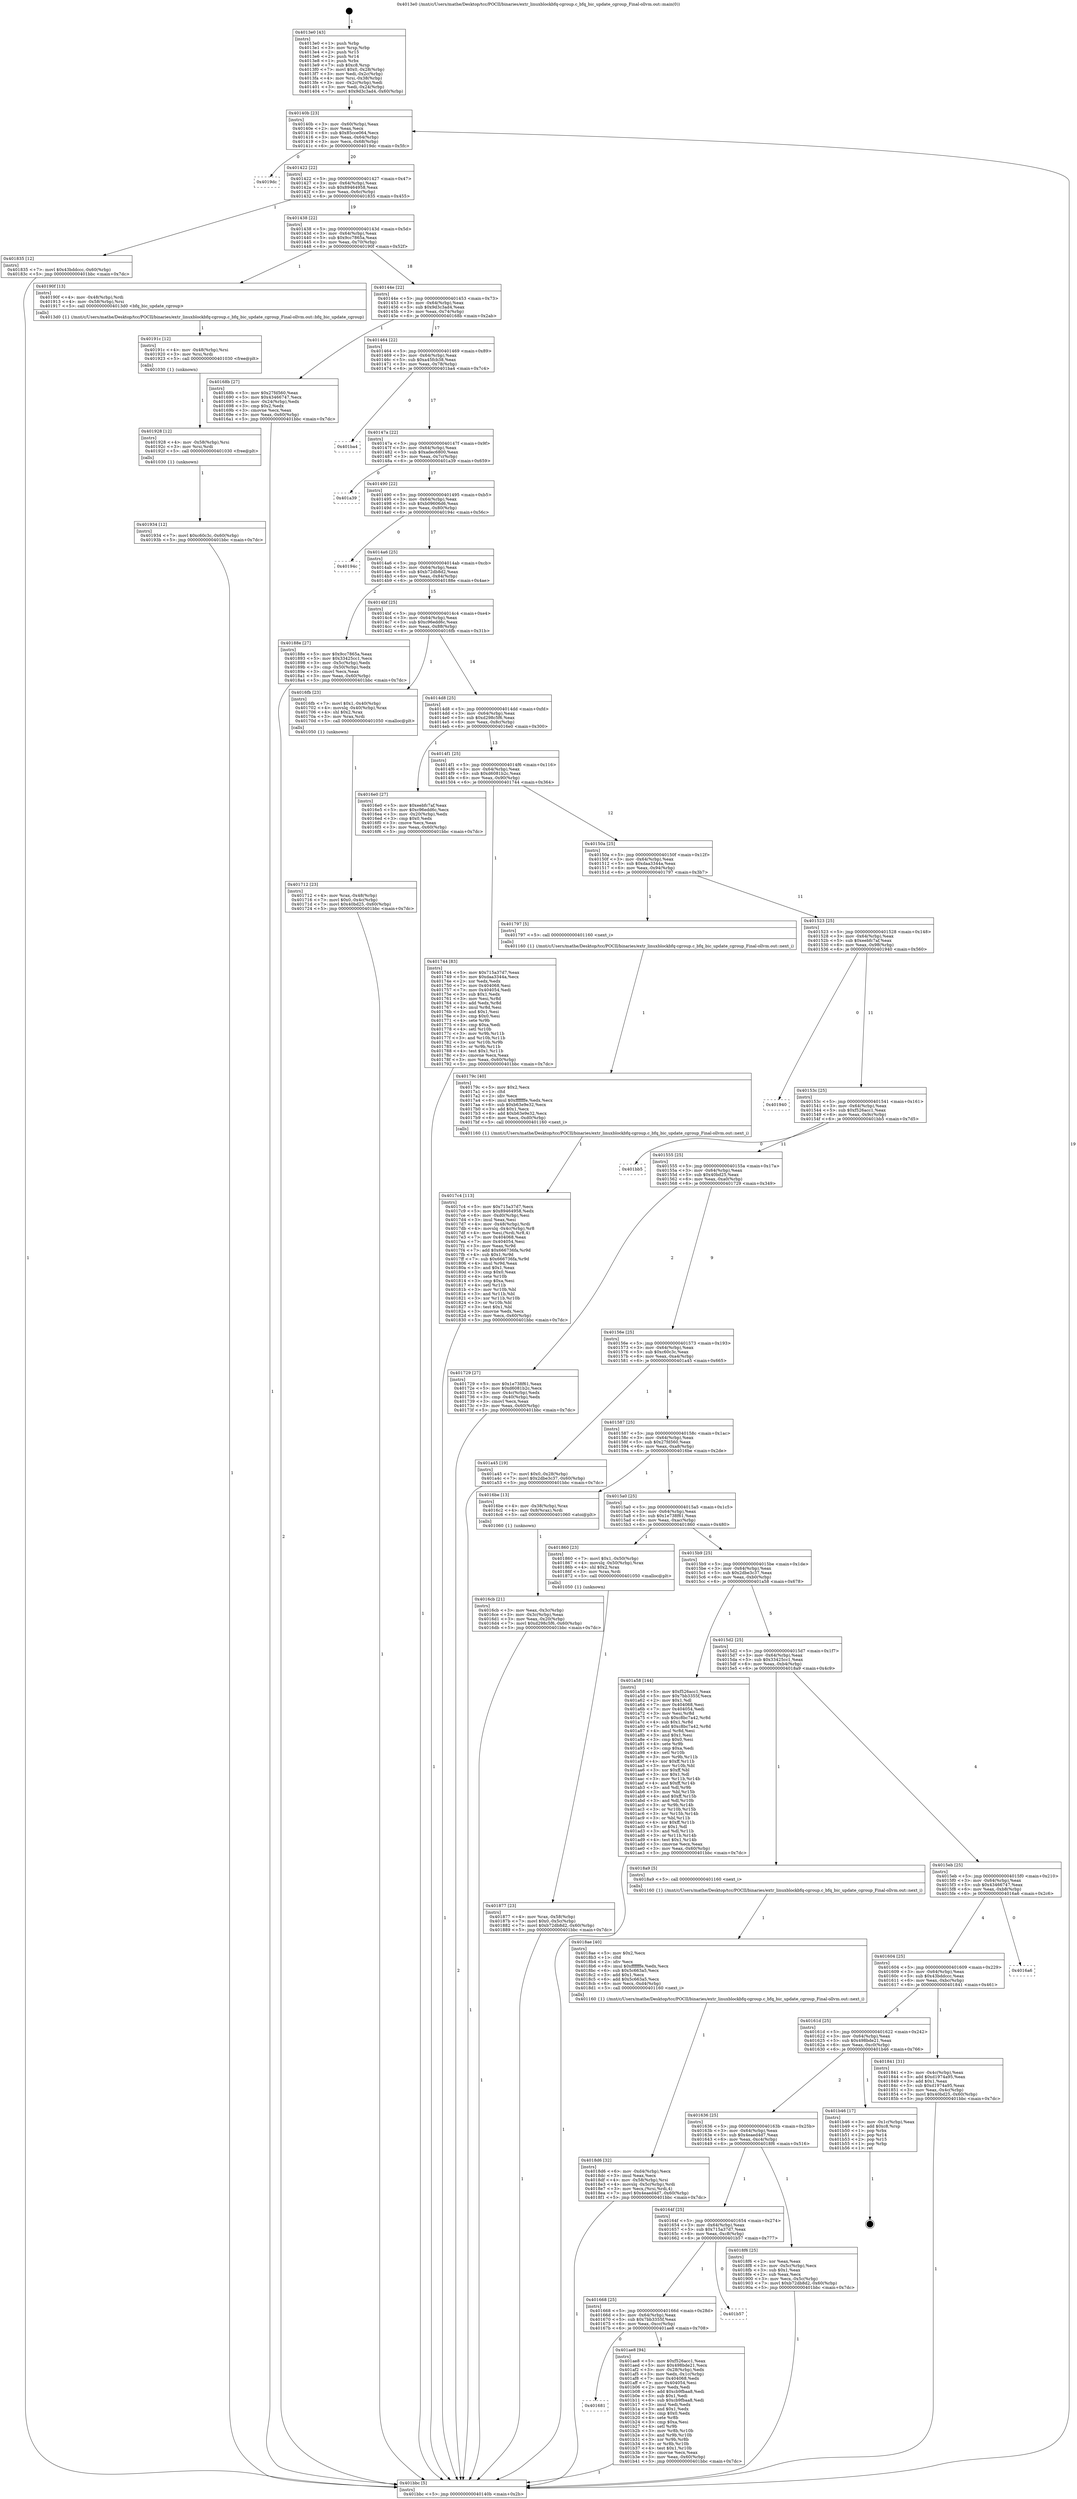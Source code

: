 digraph "0x4013e0" {
  label = "0x4013e0 (/mnt/c/Users/mathe/Desktop/tcc/POCII/binaries/extr_linuxblockbfq-cgroup.c_bfq_bic_update_cgroup_Final-ollvm.out::main(0))"
  labelloc = "t"
  node[shape=record]

  Entry [label="",width=0.3,height=0.3,shape=circle,fillcolor=black,style=filled]
  "0x40140b" [label="{
     0x40140b [23]\l
     | [instrs]\l
     &nbsp;&nbsp;0x40140b \<+3\>: mov -0x60(%rbp),%eax\l
     &nbsp;&nbsp;0x40140e \<+2\>: mov %eax,%ecx\l
     &nbsp;&nbsp;0x401410 \<+6\>: sub $0x85cce064,%ecx\l
     &nbsp;&nbsp;0x401416 \<+3\>: mov %eax,-0x64(%rbp)\l
     &nbsp;&nbsp;0x401419 \<+3\>: mov %ecx,-0x68(%rbp)\l
     &nbsp;&nbsp;0x40141c \<+6\>: je 00000000004019dc \<main+0x5fc\>\l
  }"]
  "0x4019dc" [label="{
     0x4019dc\l
  }", style=dashed]
  "0x401422" [label="{
     0x401422 [22]\l
     | [instrs]\l
     &nbsp;&nbsp;0x401422 \<+5\>: jmp 0000000000401427 \<main+0x47\>\l
     &nbsp;&nbsp;0x401427 \<+3\>: mov -0x64(%rbp),%eax\l
     &nbsp;&nbsp;0x40142a \<+5\>: sub $0x89464958,%eax\l
     &nbsp;&nbsp;0x40142f \<+3\>: mov %eax,-0x6c(%rbp)\l
     &nbsp;&nbsp;0x401432 \<+6\>: je 0000000000401835 \<main+0x455\>\l
  }"]
  Exit [label="",width=0.3,height=0.3,shape=circle,fillcolor=black,style=filled,peripheries=2]
  "0x401835" [label="{
     0x401835 [12]\l
     | [instrs]\l
     &nbsp;&nbsp;0x401835 \<+7\>: movl $0x43bddccc,-0x60(%rbp)\l
     &nbsp;&nbsp;0x40183c \<+5\>: jmp 0000000000401bbc \<main+0x7dc\>\l
  }"]
  "0x401438" [label="{
     0x401438 [22]\l
     | [instrs]\l
     &nbsp;&nbsp;0x401438 \<+5\>: jmp 000000000040143d \<main+0x5d\>\l
     &nbsp;&nbsp;0x40143d \<+3\>: mov -0x64(%rbp),%eax\l
     &nbsp;&nbsp;0x401440 \<+5\>: sub $0x9cc7865a,%eax\l
     &nbsp;&nbsp;0x401445 \<+3\>: mov %eax,-0x70(%rbp)\l
     &nbsp;&nbsp;0x401448 \<+6\>: je 000000000040190f \<main+0x52f\>\l
  }"]
  "0x401681" [label="{
     0x401681\l
  }", style=dashed]
  "0x40190f" [label="{
     0x40190f [13]\l
     | [instrs]\l
     &nbsp;&nbsp;0x40190f \<+4\>: mov -0x48(%rbp),%rdi\l
     &nbsp;&nbsp;0x401913 \<+4\>: mov -0x58(%rbp),%rsi\l
     &nbsp;&nbsp;0x401917 \<+5\>: call 00000000004013d0 \<bfq_bic_update_cgroup\>\l
     | [calls]\l
     &nbsp;&nbsp;0x4013d0 \{1\} (/mnt/c/Users/mathe/Desktop/tcc/POCII/binaries/extr_linuxblockbfq-cgroup.c_bfq_bic_update_cgroup_Final-ollvm.out::bfq_bic_update_cgroup)\l
  }"]
  "0x40144e" [label="{
     0x40144e [22]\l
     | [instrs]\l
     &nbsp;&nbsp;0x40144e \<+5\>: jmp 0000000000401453 \<main+0x73\>\l
     &nbsp;&nbsp;0x401453 \<+3\>: mov -0x64(%rbp),%eax\l
     &nbsp;&nbsp;0x401456 \<+5\>: sub $0x9d3c3ad4,%eax\l
     &nbsp;&nbsp;0x40145b \<+3\>: mov %eax,-0x74(%rbp)\l
     &nbsp;&nbsp;0x40145e \<+6\>: je 000000000040168b \<main+0x2ab\>\l
  }"]
  "0x401ae8" [label="{
     0x401ae8 [94]\l
     | [instrs]\l
     &nbsp;&nbsp;0x401ae8 \<+5\>: mov $0xf526acc1,%eax\l
     &nbsp;&nbsp;0x401aed \<+5\>: mov $0x498bde21,%ecx\l
     &nbsp;&nbsp;0x401af2 \<+3\>: mov -0x28(%rbp),%edx\l
     &nbsp;&nbsp;0x401af5 \<+3\>: mov %edx,-0x1c(%rbp)\l
     &nbsp;&nbsp;0x401af8 \<+7\>: mov 0x404068,%edx\l
     &nbsp;&nbsp;0x401aff \<+7\>: mov 0x404054,%esi\l
     &nbsp;&nbsp;0x401b06 \<+2\>: mov %edx,%edi\l
     &nbsp;&nbsp;0x401b08 \<+6\>: add $0xcb9fbaa8,%edi\l
     &nbsp;&nbsp;0x401b0e \<+3\>: sub $0x1,%edi\l
     &nbsp;&nbsp;0x401b11 \<+6\>: sub $0xcb9fbaa8,%edi\l
     &nbsp;&nbsp;0x401b17 \<+3\>: imul %edi,%edx\l
     &nbsp;&nbsp;0x401b1a \<+3\>: and $0x1,%edx\l
     &nbsp;&nbsp;0x401b1d \<+3\>: cmp $0x0,%edx\l
     &nbsp;&nbsp;0x401b20 \<+4\>: sete %r8b\l
     &nbsp;&nbsp;0x401b24 \<+3\>: cmp $0xa,%esi\l
     &nbsp;&nbsp;0x401b27 \<+4\>: setl %r9b\l
     &nbsp;&nbsp;0x401b2b \<+3\>: mov %r8b,%r10b\l
     &nbsp;&nbsp;0x401b2e \<+3\>: and %r9b,%r10b\l
     &nbsp;&nbsp;0x401b31 \<+3\>: xor %r9b,%r8b\l
     &nbsp;&nbsp;0x401b34 \<+3\>: or %r8b,%r10b\l
     &nbsp;&nbsp;0x401b37 \<+4\>: test $0x1,%r10b\l
     &nbsp;&nbsp;0x401b3b \<+3\>: cmovne %ecx,%eax\l
     &nbsp;&nbsp;0x401b3e \<+3\>: mov %eax,-0x60(%rbp)\l
     &nbsp;&nbsp;0x401b41 \<+5\>: jmp 0000000000401bbc \<main+0x7dc\>\l
  }"]
  "0x40168b" [label="{
     0x40168b [27]\l
     | [instrs]\l
     &nbsp;&nbsp;0x40168b \<+5\>: mov $0x27fd560,%eax\l
     &nbsp;&nbsp;0x401690 \<+5\>: mov $0x43466747,%ecx\l
     &nbsp;&nbsp;0x401695 \<+3\>: mov -0x24(%rbp),%edx\l
     &nbsp;&nbsp;0x401698 \<+3\>: cmp $0x2,%edx\l
     &nbsp;&nbsp;0x40169b \<+3\>: cmovne %ecx,%eax\l
     &nbsp;&nbsp;0x40169e \<+3\>: mov %eax,-0x60(%rbp)\l
     &nbsp;&nbsp;0x4016a1 \<+5\>: jmp 0000000000401bbc \<main+0x7dc\>\l
  }"]
  "0x401464" [label="{
     0x401464 [22]\l
     | [instrs]\l
     &nbsp;&nbsp;0x401464 \<+5\>: jmp 0000000000401469 \<main+0x89\>\l
     &nbsp;&nbsp;0x401469 \<+3\>: mov -0x64(%rbp),%eax\l
     &nbsp;&nbsp;0x40146c \<+5\>: sub $0xa45fcb38,%eax\l
     &nbsp;&nbsp;0x401471 \<+3\>: mov %eax,-0x78(%rbp)\l
     &nbsp;&nbsp;0x401474 \<+6\>: je 0000000000401ba4 \<main+0x7c4\>\l
  }"]
  "0x401bbc" [label="{
     0x401bbc [5]\l
     | [instrs]\l
     &nbsp;&nbsp;0x401bbc \<+5\>: jmp 000000000040140b \<main+0x2b\>\l
  }"]
  "0x4013e0" [label="{
     0x4013e0 [43]\l
     | [instrs]\l
     &nbsp;&nbsp;0x4013e0 \<+1\>: push %rbp\l
     &nbsp;&nbsp;0x4013e1 \<+3\>: mov %rsp,%rbp\l
     &nbsp;&nbsp;0x4013e4 \<+2\>: push %r15\l
     &nbsp;&nbsp;0x4013e6 \<+2\>: push %r14\l
     &nbsp;&nbsp;0x4013e8 \<+1\>: push %rbx\l
     &nbsp;&nbsp;0x4013e9 \<+7\>: sub $0xc8,%rsp\l
     &nbsp;&nbsp;0x4013f0 \<+7\>: movl $0x0,-0x28(%rbp)\l
     &nbsp;&nbsp;0x4013f7 \<+3\>: mov %edi,-0x2c(%rbp)\l
     &nbsp;&nbsp;0x4013fa \<+4\>: mov %rsi,-0x38(%rbp)\l
     &nbsp;&nbsp;0x4013fe \<+3\>: mov -0x2c(%rbp),%edi\l
     &nbsp;&nbsp;0x401401 \<+3\>: mov %edi,-0x24(%rbp)\l
     &nbsp;&nbsp;0x401404 \<+7\>: movl $0x9d3c3ad4,-0x60(%rbp)\l
  }"]
  "0x401668" [label="{
     0x401668 [25]\l
     | [instrs]\l
     &nbsp;&nbsp;0x401668 \<+5\>: jmp 000000000040166d \<main+0x28d\>\l
     &nbsp;&nbsp;0x40166d \<+3\>: mov -0x64(%rbp),%eax\l
     &nbsp;&nbsp;0x401670 \<+5\>: sub $0x7bb3355f,%eax\l
     &nbsp;&nbsp;0x401675 \<+6\>: mov %eax,-0xcc(%rbp)\l
     &nbsp;&nbsp;0x40167b \<+6\>: je 0000000000401ae8 \<main+0x708\>\l
  }"]
  "0x401ba4" [label="{
     0x401ba4\l
  }", style=dashed]
  "0x40147a" [label="{
     0x40147a [22]\l
     | [instrs]\l
     &nbsp;&nbsp;0x40147a \<+5\>: jmp 000000000040147f \<main+0x9f\>\l
     &nbsp;&nbsp;0x40147f \<+3\>: mov -0x64(%rbp),%eax\l
     &nbsp;&nbsp;0x401482 \<+5\>: sub $0xadec6800,%eax\l
     &nbsp;&nbsp;0x401487 \<+3\>: mov %eax,-0x7c(%rbp)\l
     &nbsp;&nbsp;0x40148a \<+6\>: je 0000000000401a39 \<main+0x659\>\l
  }"]
  "0x401b57" [label="{
     0x401b57\l
  }", style=dashed]
  "0x401a39" [label="{
     0x401a39\l
  }", style=dashed]
  "0x401490" [label="{
     0x401490 [22]\l
     | [instrs]\l
     &nbsp;&nbsp;0x401490 \<+5\>: jmp 0000000000401495 \<main+0xb5\>\l
     &nbsp;&nbsp;0x401495 \<+3\>: mov -0x64(%rbp),%eax\l
     &nbsp;&nbsp;0x401498 \<+5\>: sub $0xb09606d6,%eax\l
     &nbsp;&nbsp;0x40149d \<+3\>: mov %eax,-0x80(%rbp)\l
     &nbsp;&nbsp;0x4014a0 \<+6\>: je 000000000040194c \<main+0x56c\>\l
  }"]
  "0x401934" [label="{
     0x401934 [12]\l
     | [instrs]\l
     &nbsp;&nbsp;0x401934 \<+7\>: movl $0xc60c3c,-0x60(%rbp)\l
     &nbsp;&nbsp;0x40193b \<+5\>: jmp 0000000000401bbc \<main+0x7dc\>\l
  }"]
  "0x40194c" [label="{
     0x40194c\l
  }", style=dashed]
  "0x4014a6" [label="{
     0x4014a6 [25]\l
     | [instrs]\l
     &nbsp;&nbsp;0x4014a6 \<+5\>: jmp 00000000004014ab \<main+0xcb\>\l
     &nbsp;&nbsp;0x4014ab \<+3\>: mov -0x64(%rbp),%eax\l
     &nbsp;&nbsp;0x4014ae \<+5\>: sub $0xb72db8d2,%eax\l
     &nbsp;&nbsp;0x4014b3 \<+6\>: mov %eax,-0x84(%rbp)\l
     &nbsp;&nbsp;0x4014b9 \<+6\>: je 000000000040188e \<main+0x4ae\>\l
  }"]
  "0x401928" [label="{
     0x401928 [12]\l
     | [instrs]\l
     &nbsp;&nbsp;0x401928 \<+4\>: mov -0x58(%rbp),%rsi\l
     &nbsp;&nbsp;0x40192c \<+3\>: mov %rsi,%rdi\l
     &nbsp;&nbsp;0x40192f \<+5\>: call 0000000000401030 \<free@plt\>\l
     | [calls]\l
     &nbsp;&nbsp;0x401030 \{1\} (unknown)\l
  }"]
  "0x40188e" [label="{
     0x40188e [27]\l
     | [instrs]\l
     &nbsp;&nbsp;0x40188e \<+5\>: mov $0x9cc7865a,%eax\l
     &nbsp;&nbsp;0x401893 \<+5\>: mov $0x33425cc1,%ecx\l
     &nbsp;&nbsp;0x401898 \<+3\>: mov -0x5c(%rbp),%edx\l
     &nbsp;&nbsp;0x40189b \<+3\>: cmp -0x50(%rbp),%edx\l
     &nbsp;&nbsp;0x40189e \<+3\>: cmovl %ecx,%eax\l
     &nbsp;&nbsp;0x4018a1 \<+3\>: mov %eax,-0x60(%rbp)\l
     &nbsp;&nbsp;0x4018a4 \<+5\>: jmp 0000000000401bbc \<main+0x7dc\>\l
  }"]
  "0x4014bf" [label="{
     0x4014bf [25]\l
     | [instrs]\l
     &nbsp;&nbsp;0x4014bf \<+5\>: jmp 00000000004014c4 \<main+0xe4\>\l
     &nbsp;&nbsp;0x4014c4 \<+3\>: mov -0x64(%rbp),%eax\l
     &nbsp;&nbsp;0x4014c7 \<+5\>: sub $0xc96edd6c,%eax\l
     &nbsp;&nbsp;0x4014cc \<+6\>: mov %eax,-0x88(%rbp)\l
     &nbsp;&nbsp;0x4014d2 \<+6\>: je 00000000004016fb \<main+0x31b\>\l
  }"]
  "0x40191c" [label="{
     0x40191c [12]\l
     | [instrs]\l
     &nbsp;&nbsp;0x40191c \<+4\>: mov -0x48(%rbp),%rsi\l
     &nbsp;&nbsp;0x401920 \<+3\>: mov %rsi,%rdi\l
     &nbsp;&nbsp;0x401923 \<+5\>: call 0000000000401030 \<free@plt\>\l
     | [calls]\l
     &nbsp;&nbsp;0x401030 \{1\} (unknown)\l
  }"]
  "0x4016fb" [label="{
     0x4016fb [23]\l
     | [instrs]\l
     &nbsp;&nbsp;0x4016fb \<+7\>: movl $0x1,-0x40(%rbp)\l
     &nbsp;&nbsp;0x401702 \<+4\>: movslq -0x40(%rbp),%rax\l
     &nbsp;&nbsp;0x401706 \<+4\>: shl $0x2,%rax\l
     &nbsp;&nbsp;0x40170a \<+3\>: mov %rax,%rdi\l
     &nbsp;&nbsp;0x40170d \<+5\>: call 0000000000401050 \<malloc@plt\>\l
     | [calls]\l
     &nbsp;&nbsp;0x401050 \{1\} (unknown)\l
  }"]
  "0x4014d8" [label="{
     0x4014d8 [25]\l
     | [instrs]\l
     &nbsp;&nbsp;0x4014d8 \<+5\>: jmp 00000000004014dd \<main+0xfd\>\l
     &nbsp;&nbsp;0x4014dd \<+3\>: mov -0x64(%rbp),%eax\l
     &nbsp;&nbsp;0x4014e0 \<+5\>: sub $0xd298c5f6,%eax\l
     &nbsp;&nbsp;0x4014e5 \<+6\>: mov %eax,-0x8c(%rbp)\l
     &nbsp;&nbsp;0x4014eb \<+6\>: je 00000000004016e0 \<main+0x300\>\l
  }"]
  "0x40164f" [label="{
     0x40164f [25]\l
     | [instrs]\l
     &nbsp;&nbsp;0x40164f \<+5\>: jmp 0000000000401654 \<main+0x274\>\l
     &nbsp;&nbsp;0x401654 \<+3\>: mov -0x64(%rbp),%eax\l
     &nbsp;&nbsp;0x401657 \<+5\>: sub $0x715a37d7,%eax\l
     &nbsp;&nbsp;0x40165c \<+6\>: mov %eax,-0xc8(%rbp)\l
     &nbsp;&nbsp;0x401662 \<+6\>: je 0000000000401b57 \<main+0x777\>\l
  }"]
  "0x4016e0" [label="{
     0x4016e0 [27]\l
     | [instrs]\l
     &nbsp;&nbsp;0x4016e0 \<+5\>: mov $0xeebfc7af,%eax\l
     &nbsp;&nbsp;0x4016e5 \<+5\>: mov $0xc96edd6c,%ecx\l
     &nbsp;&nbsp;0x4016ea \<+3\>: mov -0x20(%rbp),%edx\l
     &nbsp;&nbsp;0x4016ed \<+3\>: cmp $0x0,%edx\l
     &nbsp;&nbsp;0x4016f0 \<+3\>: cmove %ecx,%eax\l
     &nbsp;&nbsp;0x4016f3 \<+3\>: mov %eax,-0x60(%rbp)\l
     &nbsp;&nbsp;0x4016f6 \<+5\>: jmp 0000000000401bbc \<main+0x7dc\>\l
  }"]
  "0x4014f1" [label="{
     0x4014f1 [25]\l
     | [instrs]\l
     &nbsp;&nbsp;0x4014f1 \<+5\>: jmp 00000000004014f6 \<main+0x116\>\l
     &nbsp;&nbsp;0x4014f6 \<+3\>: mov -0x64(%rbp),%eax\l
     &nbsp;&nbsp;0x4014f9 \<+5\>: sub $0xd6081b2c,%eax\l
     &nbsp;&nbsp;0x4014fe \<+6\>: mov %eax,-0x90(%rbp)\l
     &nbsp;&nbsp;0x401504 \<+6\>: je 0000000000401744 \<main+0x364\>\l
  }"]
  "0x4018f6" [label="{
     0x4018f6 [25]\l
     | [instrs]\l
     &nbsp;&nbsp;0x4018f6 \<+2\>: xor %eax,%eax\l
     &nbsp;&nbsp;0x4018f8 \<+3\>: mov -0x5c(%rbp),%ecx\l
     &nbsp;&nbsp;0x4018fb \<+3\>: sub $0x1,%eax\l
     &nbsp;&nbsp;0x4018fe \<+2\>: sub %eax,%ecx\l
     &nbsp;&nbsp;0x401900 \<+3\>: mov %ecx,-0x5c(%rbp)\l
     &nbsp;&nbsp;0x401903 \<+7\>: movl $0xb72db8d2,-0x60(%rbp)\l
     &nbsp;&nbsp;0x40190a \<+5\>: jmp 0000000000401bbc \<main+0x7dc\>\l
  }"]
  "0x401744" [label="{
     0x401744 [83]\l
     | [instrs]\l
     &nbsp;&nbsp;0x401744 \<+5\>: mov $0x715a37d7,%eax\l
     &nbsp;&nbsp;0x401749 \<+5\>: mov $0xdaa3344a,%ecx\l
     &nbsp;&nbsp;0x40174e \<+2\>: xor %edx,%edx\l
     &nbsp;&nbsp;0x401750 \<+7\>: mov 0x404068,%esi\l
     &nbsp;&nbsp;0x401757 \<+7\>: mov 0x404054,%edi\l
     &nbsp;&nbsp;0x40175e \<+3\>: sub $0x1,%edx\l
     &nbsp;&nbsp;0x401761 \<+3\>: mov %esi,%r8d\l
     &nbsp;&nbsp;0x401764 \<+3\>: add %edx,%r8d\l
     &nbsp;&nbsp;0x401767 \<+4\>: imul %r8d,%esi\l
     &nbsp;&nbsp;0x40176b \<+3\>: and $0x1,%esi\l
     &nbsp;&nbsp;0x40176e \<+3\>: cmp $0x0,%esi\l
     &nbsp;&nbsp;0x401771 \<+4\>: sete %r9b\l
     &nbsp;&nbsp;0x401775 \<+3\>: cmp $0xa,%edi\l
     &nbsp;&nbsp;0x401778 \<+4\>: setl %r10b\l
     &nbsp;&nbsp;0x40177c \<+3\>: mov %r9b,%r11b\l
     &nbsp;&nbsp;0x40177f \<+3\>: and %r10b,%r11b\l
     &nbsp;&nbsp;0x401782 \<+3\>: xor %r10b,%r9b\l
     &nbsp;&nbsp;0x401785 \<+3\>: or %r9b,%r11b\l
     &nbsp;&nbsp;0x401788 \<+4\>: test $0x1,%r11b\l
     &nbsp;&nbsp;0x40178c \<+3\>: cmovne %ecx,%eax\l
     &nbsp;&nbsp;0x40178f \<+3\>: mov %eax,-0x60(%rbp)\l
     &nbsp;&nbsp;0x401792 \<+5\>: jmp 0000000000401bbc \<main+0x7dc\>\l
  }"]
  "0x40150a" [label="{
     0x40150a [25]\l
     | [instrs]\l
     &nbsp;&nbsp;0x40150a \<+5\>: jmp 000000000040150f \<main+0x12f\>\l
     &nbsp;&nbsp;0x40150f \<+3\>: mov -0x64(%rbp),%eax\l
     &nbsp;&nbsp;0x401512 \<+5\>: sub $0xdaa3344a,%eax\l
     &nbsp;&nbsp;0x401517 \<+6\>: mov %eax,-0x94(%rbp)\l
     &nbsp;&nbsp;0x40151d \<+6\>: je 0000000000401797 \<main+0x3b7\>\l
  }"]
  "0x401636" [label="{
     0x401636 [25]\l
     | [instrs]\l
     &nbsp;&nbsp;0x401636 \<+5\>: jmp 000000000040163b \<main+0x25b\>\l
     &nbsp;&nbsp;0x40163b \<+3\>: mov -0x64(%rbp),%eax\l
     &nbsp;&nbsp;0x40163e \<+5\>: sub $0x4eaed4d7,%eax\l
     &nbsp;&nbsp;0x401643 \<+6\>: mov %eax,-0xc4(%rbp)\l
     &nbsp;&nbsp;0x401649 \<+6\>: je 00000000004018f6 \<main+0x516\>\l
  }"]
  "0x401797" [label="{
     0x401797 [5]\l
     | [instrs]\l
     &nbsp;&nbsp;0x401797 \<+5\>: call 0000000000401160 \<next_i\>\l
     | [calls]\l
     &nbsp;&nbsp;0x401160 \{1\} (/mnt/c/Users/mathe/Desktop/tcc/POCII/binaries/extr_linuxblockbfq-cgroup.c_bfq_bic_update_cgroup_Final-ollvm.out::next_i)\l
  }"]
  "0x401523" [label="{
     0x401523 [25]\l
     | [instrs]\l
     &nbsp;&nbsp;0x401523 \<+5\>: jmp 0000000000401528 \<main+0x148\>\l
     &nbsp;&nbsp;0x401528 \<+3\>: mov -0x64(%rbp),%eax\l
     &nbsp;&nbsp;0x40152b \<+5\>: sub $0xeebfc7af,%eax\l
     &nbsp;&nbsp;0x401530 \<+6\>: mov %eax,-0x98(%rbp)\l
     &nbsp;&nbsp;0x401536 \<+6\>: je 0000000000401940 \<main+0x560\>\l
  }"]
  "0x401b46" [label="{
     0x401b46 [17]\l
     | [instrs]\l
     &nbsp;&nbsp;0x401b46 \<+3\>: mov -0x1c(%rbp),%eax\l
     &nbsp;&nbsp;0x401b49 \<+7\>: add $0xc8,%rsp\l
     &nbsp;&nbsp;0x401b50 \<+1\>: pop %rbx\l
     &nbsp;&nbsp;0x401b51 \<+2\>: pop %r14\l
     &nbsp;&nbsp;0x401b53 \<+2\>: pop %r15\l
     &nbsp;&nbsp;0x401b55 \<+1\>: pop %rbp\l
     &nbsp;&nbsp;0x401b56 \<+1\>: ret\l
  }"]
  "0x401940" [label="{
     0x401940\l
  }", style=dashed]
  "0x40153c" [label="{
     0x40153c [25]\l
     | [instrs]\l
     &nbsp;&nbsp;0x40153c \<+5\>: jmp 0000000000401541 \<main+0x161\>\l
     &nbsp;&nbsp;0x401541 \<+3\>: mov -0x64(%rbp),%eax\l
     &nbsp;&nbsp;0x401544 \<+5\>: sub $0xf526acc1,%eax\l
     &nbsp;&nbsp;0x401549 \<+6\>: mov %eax,-0x9c(%rbp)\l
     &nbsp;&nbsp;0x40154f \<+6\>: je 0000000000401bb5 \<main+0x7d5\>\l
  }"]
  "0x4018d6" [label="{
     0x4018d6 [32]\l
     | [instrs]\l
     &nbsp;&nbsp;0x4018d6 \<+6\>: mov -0xd4(%rbp),%ecx\l
     &nbsp;&nbsp;0x4018dc \<+3\>: imul %eax,%ecx\l
     &nbsp;&nbsp;0x4018df \<+4\>: mov -0x58(%rbp),%rsi\l
     &nbsp;&nbsp;0x4018e3 \<+4\>: movslq -0x5c(%rbp),%rdi\l
     &nbsp;&nbsp;0x4018e7 \<+3\>: mov %ecx,(%rsi,%rdi,4)\l
     &nbsp;&nbsp;0x4018ea \<+7\>: movl $0x4eaed4d7,-0x60(%rbp)\l
     &nbsp;&nbsp;0x4018f1 \<+5\>: jmp 0000000000401bbc \<main+0x7dc\>\l
  }"]
  "0x401bb5" [label="{
     0x401bb5\l
  }", style=dashed]
  "0x401555" [label="{
     0x401555 [25]\l
     | [instrs]\l
     &nbsp;&nbsp;0x401555 \<+5\>: jmp 000000000040155a \<main+0x17a\>\l
     &nbsp;&nbsp;0x40155a \<+3\>: mov -0x64(%rbp),%eax\l
     &nbsp;&nbsp;0x40155d \<+5\>: sub $0x40bd25,%eax\l
     &nbsp;&nbsp;0x401562 \<+6\>: mov %eax,-0xa0(%rbp)\l
     &nbsp;&nbsp;0x401568 \<+6\>: je 0000000000401729 \<main+0x349\>\l
  }"]
  "0x4018ae" [label="{
     0x4018ae [40]\l
     | [instrs]\l
     &nbsp;&nbsp;0x4018ae \<+5\>: mov $0x2,%ecx\l
     &nbsp;&nbsp;0x4018b3 \<+1\>: cltd\l
     &nbsp;&nbsp;0x4018b4 \<+2\>: idiv %ecx\l
     &nbsp;&nbsp;0x4018b6 \<+6\>: imul $0xfffffffe,%edx,%ecx\l
     &nbsp;&nbsp;0x4018bc \<+6\>: sub $0x5c663a5,%ecx\l
     &nbsp;&nbsp;0x4018c2 \<+3\>: add $0x1,%ecx\l
     &nbsp;&nbsp;0x4018c5 \<+6\>: add $0x5c663a5,%ecx\l
     &nbsp;&nbsp;0x4018cb \<+6\>: mov %ecx,-0xd4(%rbp)\l
     &nbsp;&nbsp;0x4018d1 \<+5\>: call 0000000000401160 \<next_i\>\l
     | [calls]\l
     &nbsp;&nbsp;0x401160 \{1\} (/mnt/c/Users/mathe/Desktop/tcc/POCII/binaries/extr_linuxblockbfq-cgroup.c_bfq_bic_update_cgroup_Final-ollvm.out::next_i)\l
  }"]
  "0x401729" [label="{
     0x401729 [27]\l
     | [instrs]\l
     &nbsp;&nbsp;0x401729 \<+5\>: mov $0x1e738f61,%eax\l
     &nbsp;&nbsp;0x40172e \<+5\>: mov $0xd6081b2c,%ecx\l
     &nbsp;&nbsp;0x401733 \<+3\>: mov -0x4c(%rbp),%edx\l
     &nbsp;&nbsp;0x401736 \<+3\>: cmp -0x40(%rbp),%edx\l
     &nbsp;&nbsp;0x401739 \<+3\>: cmovl %ecx,%eax\l
     &nbsp;&nbsp;0x40173c \<+3\>: mov %eax,-0x60(%rbp)\l
     &nbsp;&nbsp;0x40173f \<+5\>: jmp 0000000000401bbc \<main+0x7dc\>\l
  }"]
  "0x40156e" [label="{
     0x40156e [25]\l
     | [instrs]\l
     &nbsp;&nbsp;0x40156e \<+5\>: jmp 0000000000401573 \<main+0x193\>\l
     &nbsp;&nbsp;0x401573 \<+3\>: mov -0x64(%rbp),%eax\l
     &nbsp;&nbsp;0x401576 \<+5\>: sub $0xc60c3c,%eax\l
     &nbsp;&nbsp;0x40157b \<+6\>: mov %eax,-0xa4(%rbp)\l
     &nbsp;&nbsp;0x401581 \<+6\>: je 0000000000401a45 \<main+0x665\>\l
  }"]
  "0x401877" [label="{
     0x401877 [23]\l
     | [instrs]\l
     &nbsp;&nbsp;0x401877 \<+4\>: mov %rax,-0x58(%rbp)\l
     &nbsp;&nbsp;0x40187b \<+7\>: movl $0x0,-0x5c(%rbp)\l
     &nbsp;&nbsp;0x401882 \<+7\>: movl $0xb72db8d2,-0x60(%rbp)\l
     &nbsp;&nbsp;0x401889 \<+5\>: jmp 0000000000401bbc \<main+0x7dc\>\l
  }"]
  "0x401a45" [label="{
     0x401a45 [19]\l
     | [instrs]\l
     &nbsp;&nbsp;0x401a45 \<+7\>: movl $0x0,-0x28(%rbp)\l
     &nbsp;&nbsp;0x401a4c \<+7\>: movl $0x2dbe3c37,-0x60(%rbp)\l
     &nbsp;&nbsp;0x401a53 \<+5\>: jmp 0000000000401bbc \<main+0x7dc\>\l
  }"]
  "0x401587" [label="{
     0x401587 [25]\l
     | [instrs]\l
     &nbsp;&nbsp;0x401587 \<+5\>: jmp 000000000040158c \<main+0x1ac\>\l
     &nbsp;&nbsp;0x40158c \<+3\>: mov -0x64(%rbp),%eax\l
     &nbsp;&nbsp;0x40158f \<+5\>: sub $0x27fd560,%eax\l
     &nbsp;&nbsp;0x401594 \<+6\>: mov %eax,-0xa8(%rbp)\l
     &nbsp;&nbsp;0x40159a \<+6\>: je 00000000004016be \<main+0x2de\>\l
  }"]
  "0x40161d" [label="{
     0x40161d [25]\l
     | [instrs]\l
     &nbsp;&nbsp;0x40161d \<+5\>: jmp 0000000000401622 \<main+0x242\>\l
     &nbsp;&nbsp;0x401622 \<+3\>: mov -0x64(%rbp),%eax\l
     &nbsp;&nbsp;0x401625 \<+5\>: sub $0x498bde21,%eax\l
     &nbsp;&nbsp;0x40162a \<+6\>: mov %eax,-0xc0(%rbp)\l
     &nbsp;&nbsp;0x401630 \<+6\>: je 0000000000401b46 \<main+0x766\>\l
  }"]
  "0x4016be" [label="{
     0x4016be [13]\l
     | [instrs]\l
     &nbsp;&nbsp;0x4016be \<+4\>: mov -0x38(%rbp),%rax\l
     &nbsp;&nbsp;0x4016c2 \<+4\>: mov 0x8(%rax),%rdi\l
     &nbsp;&nbsp;0x4016c6 \<+5\>: call 0000000000401060 \<atoi@plt\>\l
     | [calls]\l
     &nbsp;&nbsp;0x401060 \{1\} (unknown)\l
  }"]
  "0x4015a0" [label="{
     0x4015a0 [25]\l
     | [instrs]\l
     &nbsp;&nbsp;0x4015a0 \<+5\>: jmp 00000000004015a5 \<main+0x1c5\>\l
     &nbsp;&nbsp;0x4015a5 \<+3\>: mov -0x64(%rbp),%eax\l
     &nbsp;&nbsp;0x4015a8 \<+5\>: sub $0x1e738f61,%eax\l
     &nbsp;&nbsp;0x4015ad \<+6\>: mov %eax,-0xac(%rbp)\l
     &nbsp;&nbsp;0x4015b3 \<+6\>: je 0000000000401860 \<main+0x480\>\l
  }"]
  "0x4016cb" [label="{
     0x4016cb [21]\l
     | [instrs]\l
     &nbsp;&nbsp;0x4016cb \<+3\>: mov %eax,-0x3c(%rbp)\l
     &nbsp;&nbsp;0x4016ce \<+3\>: mov -0x3c(%rbp),%eax\l
     &nbsp;&nbsp;0x4016d1 \<+3\>: mov %eax,-0x20(%rbp)\l
     &nbsp;&nbsp;0x4016d4 \<+7\>: movl $0xd298c5f6,-0x60(%rbp)\l
     &nbsp;&nbsp;0x4016db \<+5\>: jmp 0000000000401bbc \<main+0x7dc\>\l
  }"]
  "0x401712" [label="{
     0x401712 [23]\l
     | [instrs]\l
     &nbsp;&nbsp;0x401712 \<+4\>: mov %rax,-0x48(%rbp)\l
     &nbsp;&nbsp;0x401716 \<+7\>: movl $0x0,-0x4c(%rbp)\l
     &nbsp;&nbsp;0x40171d \<+7\>: movl $0x40bd25,-0x60(%rbp)\l
     &nbsp;&nbsp;0x401724 \<+5\>: jmp 0000000000401bbc \<main+0x7dc\>\l
  }"]
  "0x40179c" [label="{
     0x40179c [40]\l
     | [instrs]\l
     &nbsp;&nbsp;0x40179c \<+5\>: mov $0x2,%ecx\l
     &nbsp;&nbsp;0x4017a1 \<+1\>: cltd\l
     &nbsp;&nbsp;0x4017a2 \<+2\>: idiv %ecx\l
     &nbsp;&nbsp;0x4017a4 \<+6\>: imul $0xfffffffe,%edx,%ecx\l
     &nbsp;&nbsp;0x4017aa \<+6\>: sub $0xb63e9e32,%ecx\l
     &nbsp;&nbsp;0x4017b0 \<+3\>: add $0x1,%ecx\l
     &nbsp;&nbsp;0x4017b3 \<+6\>: add $0xb63e9e32,%ecx\l
     &nbsp;&nbsp;0x4017b9 \<+6\>: mov %ecx,-0xd0(%rbp)\l
     &nbsp;&nbsp;0x4017bf \<+5\>: call 0000000000401160 \<next_i\>\l
     | [calls]\l
     &nbsp;&nbsp;0x401160 \{1\} (/mnt/c/Users/mathe/Desktop/tcc/POCII/binaries/extr_linuxblockbfq-cgroup.c_bfq_bic_update_cgroup_Final-ollvm.out::next_i)\l
  }"]
  "0x4017c4" [label="{
     0x4017c4 [113]\l
     | [instrs]\l
     &nbsp;&nbsp;0x4017c4 \<+5\>: mov $0x715a37d7,%ecx\l
     &nbsp;&nbsp;0x4017c9 \<+5\>: mov $0x89464958,%edx\l
     &nbsp;&nbsp;0x4017ce \<+6\>: mov -0xd0(%rbp),%esi\l
     &nbsp;&nbsp;0x4017d4 \<+3\>: imul %eax,%esi\l
     &nbsp;&nbsp;0x4017d7 \<+4\>: mov -0x48(%rbp),%rdi\l
     &nbsp;&nbsp;0x4017db \<+4\>: movslq -0x4c(%rbp),%r8\l
     &nbsp;&nbsp;0x4017df \<+4\>: mov %esi,(%rdi,%r8,4)\l
     &nbsp;&nbsp;0x4017e3 \<+7\>: mov 0x404068,%eax\l
     &nbsp;&nbsp;0x4017ea \<+7\>: mov 0x404054,%esi\l
     &nbsp;&nbsp;0x4017f1 \<+3\>: mov %eax,%r9d\l
     &nbsp;&nbsp;0x4017f4 \<+7\>: add $0x666736fa,%r9d\l
     &nbsp;&nbsp;0x4017fb \<+4\>: sub $0x1,%r9d\l
     &nbsp;&nbsp;0x4017ff \<+7\>: sub $0x666736fa,%r9d\l
     &nbsp;&nbsp;0x401806 \<+4\>: imul %r9d,%eax\l
     &nbsp;&nbsp;0x40180a \<+3\>: and $0x1,%eax\l
     &nbsp;&nbsp;0x40180d \<+3\>: cmp $0x0,%eax\l
     &nbsp;&nbsp;0x401810 \<+4\>: sete %r10b\l
     &nbsp;&nbsp;0x401814 \<+3\>: cmp $0xa,%esi\l
     &nbsp;&nbsp;0x401817 \<+4\>: setl %r11b\l
     &nbsp;&nbsp;0x40181b \<+3\>: mov %r10b,%bl\l
     &nbsp;&nbsp;0x40181e \<+3\>: and %r11b,%bl\l
     &nbsp;&nbsp;0x401821 \<+3\>: xor %r11b,%r10b\l
     &nbsp;&nbsp;0x401824 \<+3\>: or %r10b,%bl\l
     &nbsp;&nbsp;0x401827 \<+3\>: test $0x1,%bl\l
     &nbsp;&nbsp;0x40182a \<+3\>: cmovne %edx,%ecx\l
     &nbsp;&nbsp;0x40182d \<+3\>: mov %ecx,-0x60(%rbp)\l
     &nbsp;&nbsp;0x401830 \<+5\>: jmp 0000000000401bbc \<main+0x7dc\>\l
  }"]
  "0x401841" [label="{
     0x401841 [31]\l
     | [instrs]\l
     &nbsp;&nbsp;0x401841 \<+3\>: mov -0x4c(%rbp),%eax\l
     &nbsp;&nbsp;0x401844 \<+5\>: add $0xd1974a95,%eax\l
     &nbsp;&nbsp;0x401849 \<+3\>: add $0x1,%eax\l
     &nbsp;&nbsp;0x40184c \<+5\>: sub $0xd1974a95,%eax\l
     &nbsp;&nbsp;0x401851 \<+3\>: mov %eax,-0x4c(%rbp)\l
     &nbsp;&nbsp;0x401854 \<+7\>: movl $0x40bd25,-0x60(%rbp)\l
     &nbsp;&nbsp;0x40185b \<+5\>: jmp 0000000000401bbc \<main+0x7dc\>\l
  }"]
  "0x401860" [label="{
     0x401860 [23]\l
     | [instrs]\l
     &nbsp;&nbsp;0x401860 \<+7\>: movl $0x1,-0x50(%rbp)\l
     &nbsp;&nbsp;0x401867 \<+4\>: movslq -0x50(%rbp),%rax\l
     &nbsp;&nbsp;0x40186b \<+4\>: shl $0x2,%rax\l
     &nbsp;&nbsp;0x40186f \<+3\>: mov %rax,%rdi\l
     &nbsp;&nbsp;0x401872 \<+5\>: call 0000000000401050 \<malloc@plt\>\l
     | [calls]\l
     &nbsp;&nbsp;0x401050 \{1\} (unknown)\l
  }"]
  "0x4015b9" [label="{
     0x4015b9 [25]\l
     | [instrs]\l
     &nbsp;&nbsp;0x4015b9 \<+5\>: jmp 00000000004015be \<main+0x1de\>\l
     &nbsp;&nbsp;0x4015be \<+3\>: mov -0x64(%rbp),%eax\l
     &nbsp;&nbsp;0x4015c1 \<+5\>: sub $0x2dbe3c37,%eax\l
     &nbsp;&nbsp;0x4015c6 \<+6\>: mov %eax,-0xb0(%rbp)\l
     &nbsp;&nbsp;0x4015cc \<+6\>: je 0000000000401a58 \<main+0x678\>\l
  }"]
  "0x401604" [label="{
     0x401604 [25]\l
     | [instrs]\l
     &nbsp;&nbsp;0x401604 \<+5\>: jmp 0000000000401609 \<main+0x229\>\l
     &nbsp;&nbsp;0x401609 \<+3\>: mov -0x64(%rbp),%eax\l
     &nbsp;&nbsp;0x40160c \<+5\>: sub $0x43bddccc,%eax\l
     &nbsp;&nbsp;0x401611 \<+6\>: mov %eax,-0xbc(%rbp)\l
     &nbsp;&nbsp;0x401617 \<+6\>: je 0000000000401841 \<main+0x461\>\l
  }"]
  "0x401a58" [label="{
     0x401a58 [144]\l
     | [instrs]\l
     &nbsp;&nbsp;0x401a58 \<+5\>: mov $0xf526acc1,%eax\l
     &nbsp;&nbsp;0x401a5d \<+5\>: mov $0x7bb3355f,%ecx\l
     &nbsp;&nbsp;0x401a62 \<+2\>: mov $0x1,%dl\l
     &nbsp;&nbsp;0x401a64 \<+7\>: mov 0x404068,%esi\l
     &nbsp;&nbsp;0x401a6b \<+7\>: mov 0x404054,%edi\l
     &nbsp;&nbsp;0x401a72 \<+3\>: mov %esi,%r8d\l
     &nbsp;&nbsp;0x401a75 \<+7\>: sub $0xc8bc7a42,%r8d\l
     &nbsp;&nbsp;0x401a7c \<+4\>: sub $0x1,%r8d\l
     &nbsp;&nbsp;0x401a80 \<+7\>: add $0xc8bc7a42,%r8d\l
     &nbsp;&nbsp;0x401a87 \<+4\>: imul %r8d,%esi\l
     &nbsp;&nbsp;0x401a8b \<+3\>: and $0x1,%esi\l
     &nbsp;&nbsp;0x401a8e \<+3\>: cmp $0x0,%esi\l
     &nbsp;&nbsp;0x401a91 \<+4\>: sete %r9b\l
     &nbsp;&nbsp;0x401a95 \<+3\>: cmp $0xa,%edi\l
     &nbsp;&nbsp;0x401a98 \<+4\>: setl %r10b\l
     &nbsp;&nbsp;0x401a9c \<+3\>: mov %r9b,%r11b\l
     &nbsp;&nbsp;0x401a9f \<+4\>: xor $0xff,%r11b\l
     &nbsp;&nbsp;0x401aa3 \<+3\>: mov %r10b,%bl\l
     &nbsp;&nbsp;0x401aa6 \<+3\>: xor $0xff,%bl\l
     &nbsp;&nbsp;0x401aa9 \<+3\>: xor $0x1,%dl\l
     &nbsp;&nbsp;0x401aac \<+3\>: mov %r11b,%r14b\l
     &nbsp;&nbsp;0x401aaf \<+4\>: and $0xff,%r14b\l
     &nbsp;&nbsp;0x401ab3 \<+3\>: and %dl,%r9b\l
     &nbsp;&nbsp;0x401ab6 \<+3\>: mov %bl,%r15b\l
     &nbsp;&nbsp;0x401ab9 \<+4\>: and $0xff,%r15b\l
     &nbsp;&nbsp;0x401abd \<+3\>: and %dl,%r10b\l
     &nbsp;&nbsp;0x401ac0 \<+3\>: or %r9b,%r14b\l
     &nbsp;&nbsp;0x401ac3 \<+3\>: or %r10b,%r15b\l
     &nbsp;&nbsp;0x401ac6 \<+3\>: xor %r15b,%r14b\l
     &nbsp;&nbsp;0x401ac9 \<+3\>: or %bl,%r11b\l
     &nbsp;&nbsp;0x401acc \<+4\>: xor $0xff,%r11b\l
     &nbsp;&nbsp;0x401ad0 \<+3\>: or $0x1,%dl\l
     &nbsp;&nbsp;0x401ad3 \<+3\>: and %dl,%r11b\l
     &nbsp;&nbsp;0x401ad6 \<+3\>: or %r11b,%r14b\l
     &nbsp;&nbsp;0x401ad9 \<+4\>: test $0x1,%r14b\l
     &nbsp;&nbsp;0x401add \<+3\>: cmovne %ecx,%eax\l
     &nbsp;&nbsp;0x401ae0 \<+3\>: mov %eax,-0x60(%rbp)\l
     &nbsp;&nbsp;0x401ae3 \<+5\>: jmp 0000000000401bbc \<main+0x7dc\>\l
  }"]
  "0x4015d2" [label="{
     0x4015d2 [25]\l
     | [instrs]\l
     &nbsp;&nbsp;0x4015d2 \<+5\>: jmp 00000000004015d7 \<main+0x1f7\>\l
     &nbsp;&nbsp;0x4015d7 \<+3\>: mov -0x64(%rbp),%eax\l
     &nbsp;&nbsp;0x4015da \<+5\>: sub $0x33425cc1,%eax\l
     &nbsp;&nbsp;0x4015df \<+6\>: mov %eax,-0xb4(%rbp)\l
     &nbsp;&nbsp;0x4015e5 \<+6\>: je 00000000004018a9 \<main+0x4c9\>\l
  }"]
  "0x4016a6" [label="{
     0x4016a6\l
  }", style=dashed]
  "0x4018a9" [label="{
     0x4018a9 [5]\l
     | [instrs]\l
     &nbsp;&nbsp;0x4018a9 \<+5\>: call 0000000000401160 \<next_i\>\l
     | [calls]\l
     &nbsp;&nbsp;0x401160 \{1\} (/mnt/c/Users/mathe/Desktop/tcc/POCII/binaries/extr_linuxblockbfq-cgroup.c_bfq_bic_update_cgroup_Final-ollvm.out::next_i)\l
  }"]
  "0x4015eb" [label="{
     0x4015eb [25]\l
     | [instrs]\l
     &nbsp;&nbsp;0x4015eb \<+5\>: jmp 00000000004015f0 \<main+0x210\>\l
     &nbsp;&nbsp;0x4015f0 \<+3\>: mov -0x64(%rbp),%eax\l
     &nbsp;&nbsp;0x4015f3 \<+5\>: sub $0x43466747,%eax\l
     &nbsp;&nbsp;0x4015f8 \<+6\>: mov %eax,-0xb8(%rbp)\l
     &nbsp;&nbsp;0x4015fe \<+6\>: je 00000000004016a6 \<main+0x2c6\>\l
  }"]
  Entry -> "0x4013e0" [label=" 1"]
  "0x40140b" -> "0x4019dc" [label=" 0"]
  "0x40140b" -> "0x401422" [label=" 20"]
  "0x401b46" -> Exit [label=" 1"]
  "0x401422" -> "0x401835" [label=" 1"]
  "0x401422" -> "0x401438" [label=" 19"]
  "0x401ae8" -> "0x401bbc" [label=" 1"]
  "0x401438" -> "0x40190f" [label=" 1"]
  "0x401438" -> "0x40144e" [label=" 18"]
  "0x401668" -> "0x401681" [label=" 0"]
  "0x40144e" -> "0x40168b" [label=" 1"]
  "0x40144e" -> "0x401464" [label=" 17"]
  "0x40168b" -> "0x401bbc" [label=" 1"]
  "0x4013e0" -> "0x40140b" [label=" 1"]
  "0x401bbc" -> "0x40140b" [label=" 19"]
  "0x401668" -> "0x401ae8" [label=" 1"]
  "0x401464" -> "0x401ba4" [label=" 0"]
  "0x401464" -> "0x40147a" [label=" 17"]
  "0x40164f" -> "0x401668" [label=" 1"]
  "0x40147a" -> "0x401a39" [label=" 0"]
  "0x40147a" -> "0x401490" [label=" 17"]
  "0x40164f" -> "0x401b57" [label=" 0"]
  "0x401490" -> "0x40194c" [label=" 0"]
  "0x401490" -> "0x4014a6" [label=" 17"]
  "0x401a58" -> "0x401bbc" [label=" 1"]
  "0x4014a6" -> "0x40188e" [label=" 2"]
  "0x4014a6" -> "0x4014bf" [label=" 15"]
  "0x401a45" -> "0x401bbc" [label=" 1"]
  "0x4014bf" -> "0x4016fb" [label=" 1"]
  "0x4014bf" -> "0x4014d8" [label=" 14"]
  "0x401934" -> "0x401bbc" [label=" 1"]
  "0x4014d8" -> "0x4016e0" [label=" 1"]
  "0x4014d8" -> "0x4014f1" [label=" 13"]
  "0x401928" -> "0x401934" [label=" 1"]
  "0x4014f1" -> "0x401744" [label=" 1"]
  "0x4014f1" -> "0x40150a" [label=" 12"]
  "0x40191c" -> "0x401928" [label=" 1"]
  "0x40150a" -> "0x401797" [label=" 1"]
  "0x40150a" -> "0x401523" [label=" 11"]
  "0x4018f6" -> "0x401bbc" [label=" 1"]
  "0x401523" -> "0x401940" [label=" 0"]
  "0x401523" -> "0x40153c" [label=" 11"]
  "0x401636" -> "0x40164f" [label=" 1"]
  "0x40153c" -> "0x401bb5" [label=" 0"]
  "0x40153c" -> "0x401555" [label=" 11"]
  "0x40190f" -> "0x40191c" [label=" 1"]
  "0x401555" -> "0x401729" [label=" 2"]
  "0x401555" -> "0x40156e" [label=" 9"]
  "0x40161d" -> "0x401636" [label=" 2"]
  "0x40156e" -> "0x401a45" [label=" 1"]
  "0x40156e" -> "0x401587" [label=" 8"]
  "0x40161d" -> "0x401b46" [label=" 1"]
  "0x401587" -> "0x4016be" [label=" 1"]
  "0x401587" -> "0x4015a0" [label=" 7"]
  "0x4016be" -> "0x4016cb" [label=" 1"]
  "0x4016cb" -> "0x401bbc" [label=" 1"]
  "0x4016e0" -> "0x401bbc" [label=" 1"]
  "0x4016fb" -> "0x401712" [label=" 1"]
  "0x401712" -> "0x401bbc" [label=" 1"]
  "0x401729" -> "0x401bbc" [label=" 2"]
  "0x401744" -> "0x401bbc" [label=" 1"]
  "0x401797" -> "0x40179c" [label=" 1"]
  "0x40179c" -> "0x4017c4" [label=" 1"]
  "0x4017c4" -> "0x401bbc" [label=" 1"]
  "0x401835" -> "0x401bbc" [label=" 1"]
  "0x401636" -> "0x4018f6" [label=" 1"]
  "0x4015a0" -> "0x401860" [label=" 1"]
  "0x4015a0" -> "0x4015b9" [label=" 6"]
  "0x4018d6" -> "0x401bbc" [label=" 1"]
  "0x4015b9" -> "0x401a58" [label=" 1"]
  "0x4015b9" -> "0x4015d2" [label=" 5"]
  "0x4018a9" -> "0x4018ae" [label=" 1"]
  "0x4015d2" -> "0x4018a9" [label=" 1"]
  "0x4015d2" -> "0x4015eb" [label=" 4"]
  "0x40188e" -> "0x401bbc" [label=" 2"]
  "0x4015eb" -> "0x4016a6" [label=" 0"]
  "0x4015eb" -> "0x401604" [label=" 4"]
  "0x4018ae" -> "0x4018d6" [label=" 1"]
  "0x401604" -> "0x401841" [label=" 1"]
  "0x401604" -> "0x40161d" [label=" 3"]
  "0x401841" -> "0x401bbc" [label=" 1"]
  "0x401860" -> "0x401877" [label=" 1"]
  "0x401877" -> "0x401bbc" [label=" 1"]
}
